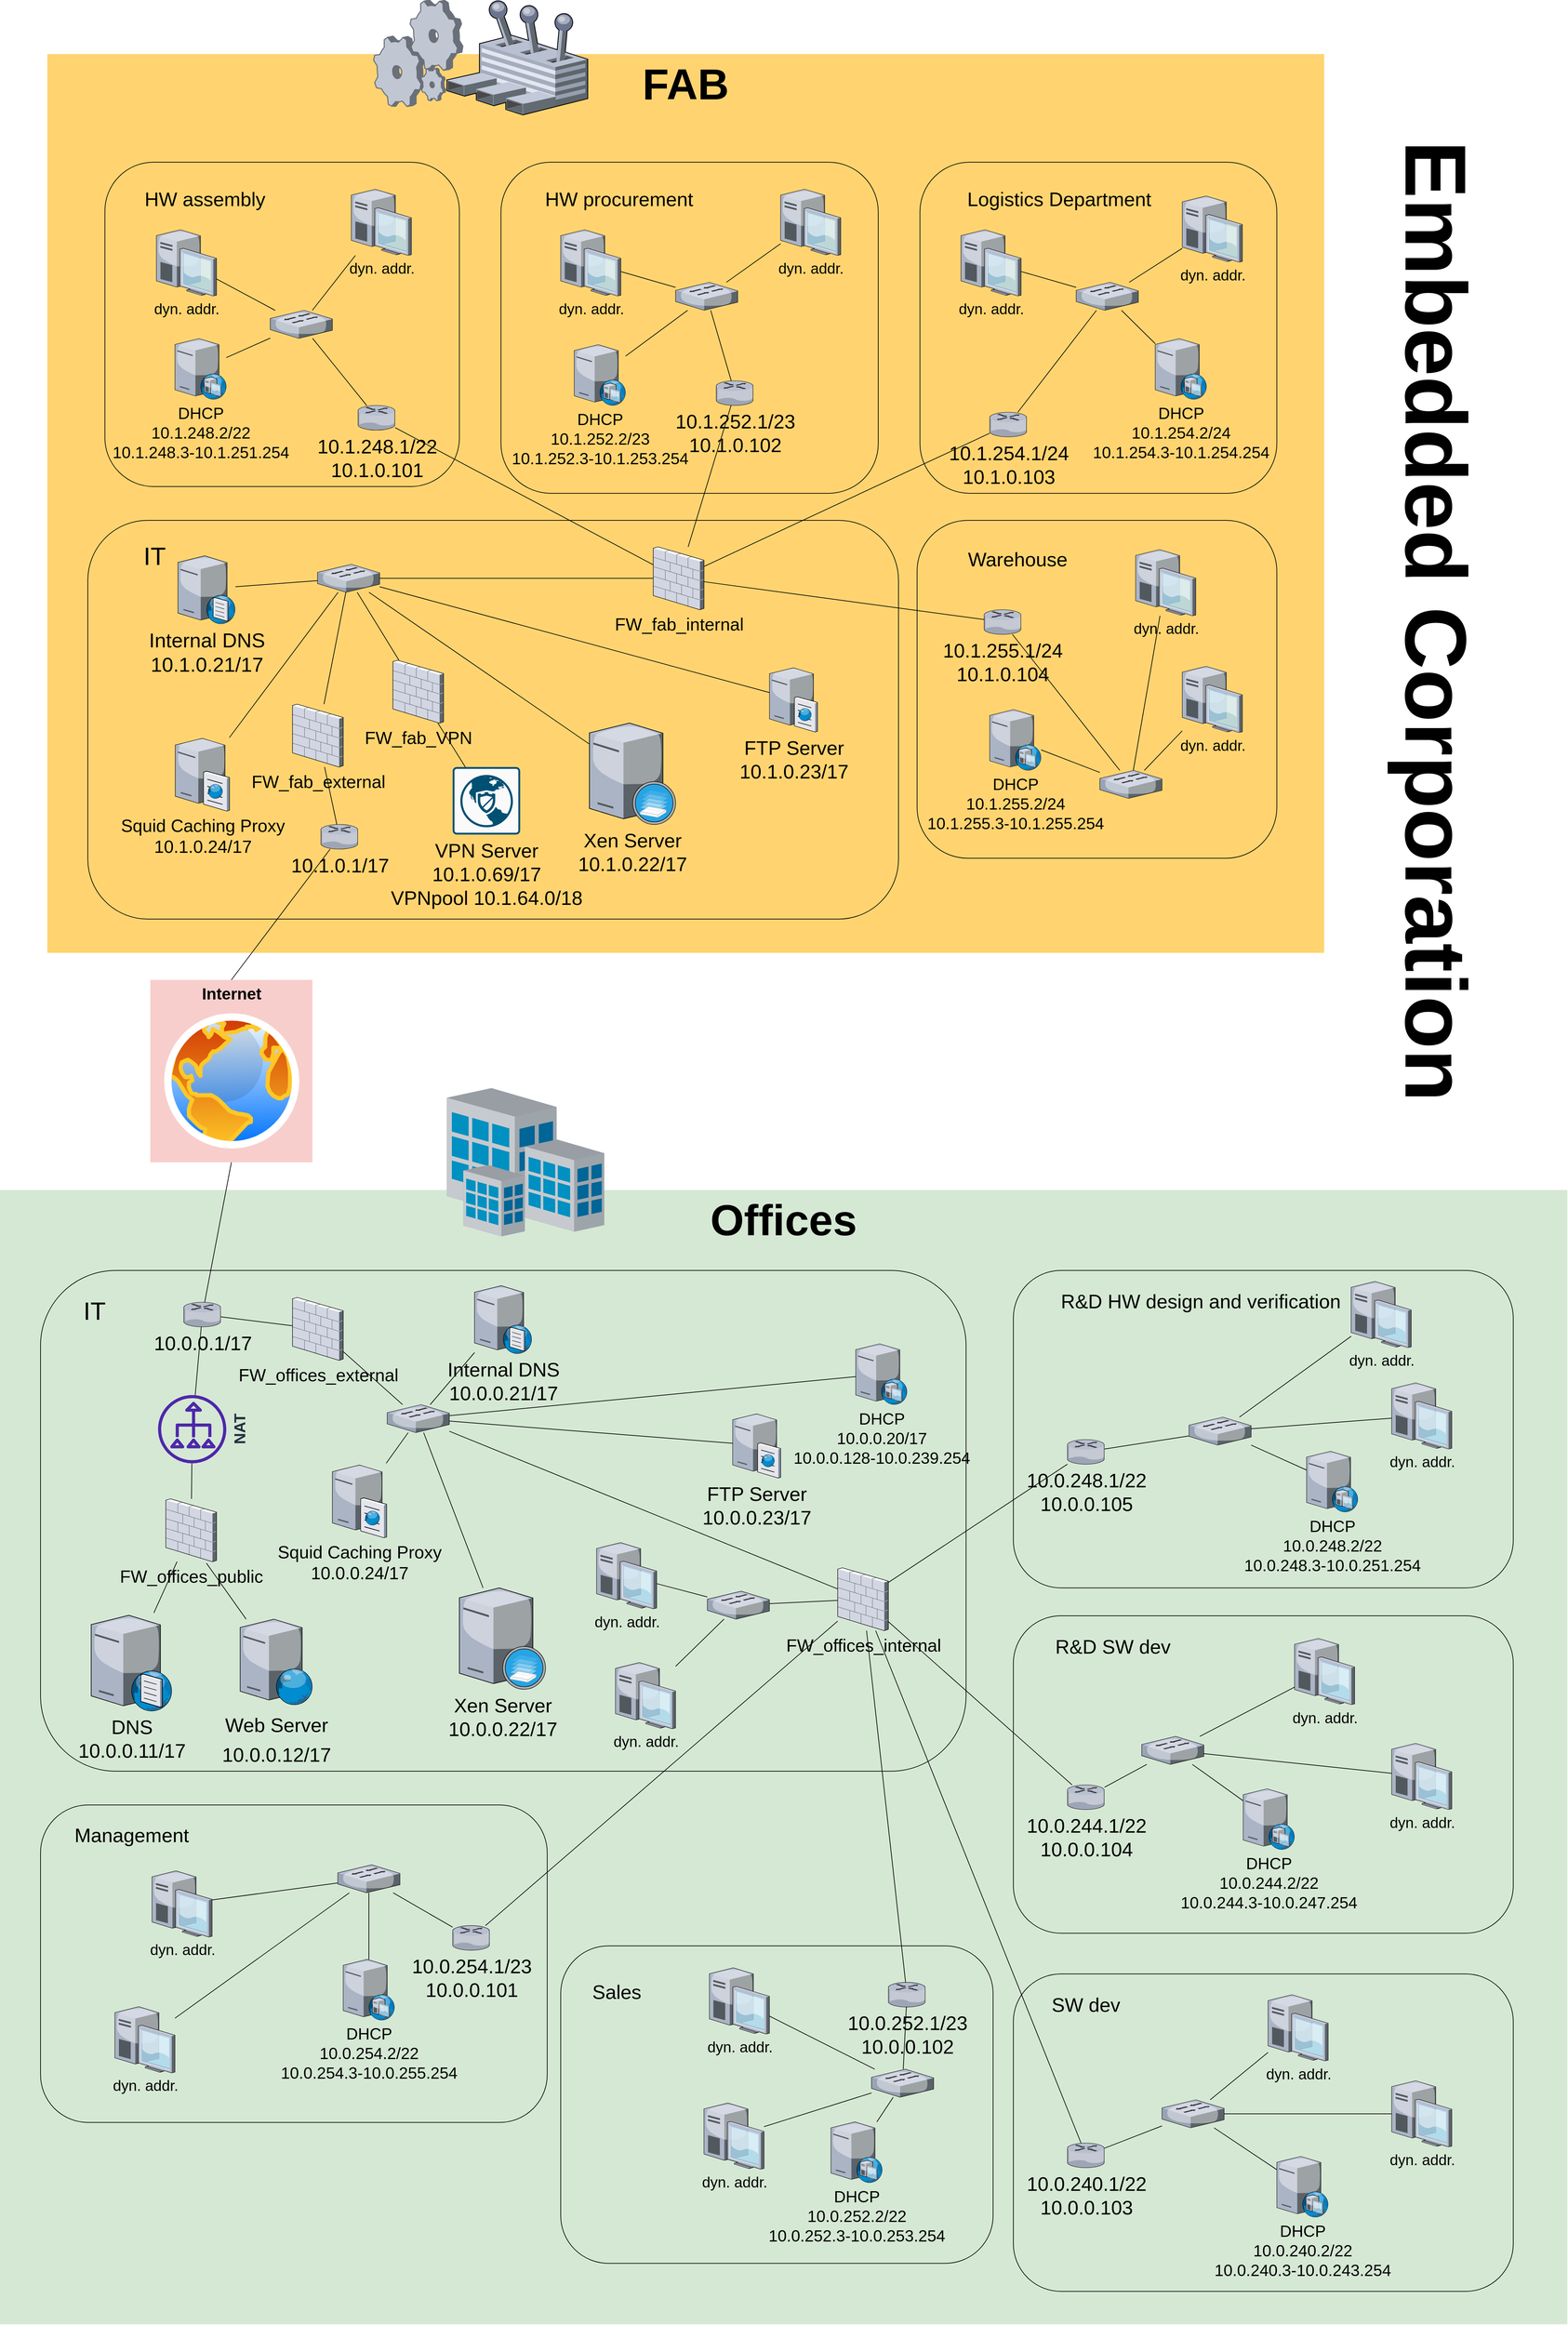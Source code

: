<mxfile version="15.9.6" type="github">
  <diagram name="Page-1" id="e3a06f82-3646-2815-327d-82caf3d4e204">
    <mxGraphModel dx="2835" dy="3129" grid="1" gridSize="10" guides="1" tooltips="1" connect="1" arrows="1" fold="1" page="1" pageScale="1.5" pageWidth="1169" pageHeight="826" background="none" math="0" shadow="0">
      <root>
        <mxCell id="0" style=";html=1;" />
        <mxCell id="1" style=";html=1;" parent="0" />
        <mxCell id="6a7d8f32e03d9370-57" value="&lt;b&gt;&lt;font style=&quot;font-size: 64px&quot;&gt;FAB&lt;/font&gt;&lt;/b&gt;" style="whiteSpace=wrap;html=1;fillColor=#FFD470;gradientColor=none;fontSize=14;strokeColor=none;verticalAlign=top;" parent="1" vertex="1">
          <mxGeometry x="220" y="-1040" width="1890" height="1330" as="geometry" />
        </mxCell>
        <mxCell id="1b9Rtp74jviF4PZmaVi0-16" value="" style="rounded=1;whiteSpace=wrap;html=1;fontSize=26;fillColor=none;" parent="1" vertex="1">
          <mxGeometry x="280" y="-350" width="1200" height="590" as="geometry" />
        </mxCell>
        <mxCell id="-EbjCZFaRYP1S_G91VMJ-182" value="" style="rounded=1;whiteSpace=wrap;html=1;fontSize=24;fillColor=none;" parent="1" vertex="1">
          <mxGeometry x="305.29" y="-880" width="524.71" height="480" as="geometry" />
        </mxCell>
        <mxCell id="-EbjCZFaRYP1S_G91VMJ-7" value="&lt;b&gt;&lt;font style=&quot;font-size: 128px&quot;&gt;Embedded Corporation&lt;/font&gt;&lt;/b&gt;" style="text;strokeColor=none;fillColor=none;html=1;fontSize=24;fontStyle=1;verticalAlign=middle;align=center;horizontal=0;rotation=-180;" parent="1" vertex="1">
          <mxGeometry x="2120" y="-1028.5" width="312" height="1654.25" as="geometry" />
        </mxCell>
        <mxCell id="-EbjCZFaRYP1S_G91VMJ-15" value="&lt;font size=&quot;1&quot;&gt;&lt;b style=&quot;font-size: 64px&quot;&gt;Offices&lt;/b&gt;&lt;/font&gt;" style="whiteSpace=wrap;html=1;fillColor=#d5e8d4;fontSize=14;strokeColor=none;verticalAlign=top;" parent="1" vertex="1">
          <mxGeometry x="150" y="641" width="2320" height="1678.47" as="geometry" />
        </mxCell>
        <mxCell id="-EbjCZFaRYP1S_G91VMJ-16" value="" style="rounded=1;whiteSpace=wrap;html=1;fontSize=26;fillColor=none;" parent="1" vertex="1">
          <mxGeometry x="210" y="760" width="1370" height="741" as="geometry" />
        </mxCell>
        <mxCell id="-EbjCZFaRYP1S_G91VMJ-218" style="edgeStyle=none;rounded=0;orthogonalLoop=1;jettySize=auto;html=1;entryX=0.5;entryY=1;entryDx=0;entryDy=0;fontSize=128;endArrow=none;endFill=0;" parent="1" source="-EbjCZFaRYP1S_G91VMJ-20" target="-EbjCZFaRYP1S_G91VMJ-23" edge="1">
          <mxGeometry relative="1" as="geometry" />
        </mxCell>
        <mxCell id="1b9Rtp74jviF4PZmaVi0-7" style="edgeStyle=none;rounded=0;orthogonalLoop=1;jettySize=auto;html=1;endArrow=none;endFill=0;" parent="1" source="-EbjCZFaRYP1S_G91VMJ-20" target="1b9Rtp74jviF4PZmaVi0-4" edge="1">
          <mxGeometry relative="1" as="geometry" />
        </mxCell>
        <mxCell id="-EbjCZFaRYP1S_G91VMJ-20" value="&lt;font style=&quot;font-size: 29px&quot;&gt;10.0.0.1/17&lt;/font&gt;" style="verticalLabelPosition=bottom;aspect=fixed;html=1;verticalAlign=top;strokeColor=none;shape=mxgraph.citrix.router;fillColor=#66B2FF;gradientColor=#0066CC;fontSize=14;" parent="1" vertex="1">
          <mxGeometry x="422" y="807" width="55" height="36.5" as="geometry" />
        </mxCell>
        <mxCell id="-EbjCZFaRYP1S_G91VMJ-21" value="" style="verticalLabelPosition=bottom;aspect=fixed;html=1;verticalAlign=top;strokeColor=none;shape=mxgraph.citrix.site;fillColor=#66B2FF;gradientColor=#0066CC;fontSize=14;" parent="1" vertex="1">
          <mxGeometry x="811.55" y="490" width="233.07" height="220" as="geometry" />
        </mxCell>
        <mxCell id="-EbjCZFaRYP1S_G91VMJ-22" value="" style="group" parent="1" vertex="1" connectable="0">
          <mxGeometry x="372.5" y="330" width="240" height="270" as="geometry" />
        </mxCell>
        <mxCell id="-EbjCZFaRYP1S_G91VMJ-23" value="&lt;font size=&quot;1&quot;&gt;&lt;b style=&quot;font-size: 24px&quot;&gt;Internet&lt;/b&gt;&lt;/font&gt;" style="whiteSpace=wrap;html=1;fillColor=#f8cecc;fontSize=14;strokeColor=none;verticalAlign=top;" parent="-EbjCZFaRYP1S_G91VMJ-22" vertex="1">
          <mxGeometry width="240" height="270" as="geometry" />
        </mxCell>
        <mxCell id="-EbjCZFaRYP1S_G91VMJ-24" value="" style="aspect=fixed;perimeter=ellipsePerimeter;html=1;align=center;shadow=0;dashed=0;spacingTop=3;image;image=img/lib/active_directory/internet_globe.svg;" parent="-EbjCZFaRYP1S_G91VMJ-22" vertex="1">
          <mxGeometry x="20.5" y="49.5" width="200" height="200" as="geometry" />
        </mxCell>
        <mxCell id="-EbjCZFaRYP1S_G91VMJ-25" value="&lt;font style=&quot;font-size: 29px&quot;&gt;DNS&lt;br&gt;10.0.0.11/17&lt;/font&gt;" style="verticalLabelPosition=bottom;sketch=0;aspect=fixed;html=1;verticalAlign=top;strokeColor=none;align=center;outlineConnect=0;shape=mxgraph.citrix.dns_server;fontSize=26;" parent="1" vertex="1">
          <mxGeometry x="285" y="1266.72" width="120" height="145.09" as="geometry" />
        </mxCell>
        <mxCell id="-EbjCZFaRYP1S_G91VMJ-26" value="&lt;font style=&quot;font-size: 37px&quot;&gt;IT&lt;/font&gt;" style="text;html=1;strokeColor=none;fillColor=none;align=center;verticalAlign=middle;whiteSpace=wrap;rounded=0;fontSize=26;" parent="1" vertex="1">
          <mxGeometry x="260" y="806.25" width="60" height="30" as="geometry" />
        </mxCell>
        <mxCell id="-EbjCZFaRYP1S_G91VMJ-27" style="edgeStyle=none;rounded=0;orthogonalLoop=1;jettySize=auto;html=1;fontSize=26;endArrow=none;endFill=0;" parent="1" source="-EbjCZFaRYP1S_G91VMJ-44" target="-EbjCZFaRYP1S_G91VMJ-31" edge="1">
          <mxGeometry relative="1" as="geometry" />
        </mxCell>
        <mxCell id="1b9Rtp74jviF4PZmaVi0-9" style="edgeStyle=none;rounded=0;orthogonalLoop=1;jettySize=auto;html=1;fontSize=23;endArrow=none;endFill=0;" parent="1" source="-EbjCZFaRYP1S_G91VMJ-30" target="-EbjCZFaRYP1S_G91VMJ-44" edge="1">
          <mxGeometry relative="1" as="geometry" />
        </mxCell>
        <mxCell id="-EbjCZFaRYP1S_G91VMJ-30" value="FW_offices_internal" style="verticalLabelPosition=bottom;sketch=0;aspect=fixed;html=1;verticalAlign=top;strokeColor=none;align=center;outlineConnect=0;shape=mxgraph.citrix.firewall;fontSize=26;fillColor=none;" parent="1" vertex="1">
          <mxGeometry x="1390" y="1200" width="75" height="93" as="geometry" />
        </mxCell>
        <mxCell id="-EbjCZFaRYP1S_G91VMJ-31" value="&lt;font style=&quot;font-size: 29px&quot;&gt;Internal DNS&lt;br&gt;10.0.0.21/17&lt;/font&gt;" style="verticalLabelPosition=bottom;sketch=0;aspect=fixed;html=1;verticalAlign=top;strokeColor=none;align=center;outlineConnect=0;shape=mxgraph.citrix.dns_server;fontSize=26;" parent="1" vertex="1">
          <mxGeometry x="852.41" y="780" width="85.19" height="103" as="geometry" />
        </mxCell>
        <mxCell id="1b9Rtp74jviF4PZmaVi0-11" style="edgeStyle=none;rounded=0;orthogonalLoop=1;jettySize=auto;html=1;fontSize=23;endArrow=none;endFill=0;" parent="1" source="-EbjCZFaRYP1S_G91VMJ-33" target="-EbjCZFaRYP1S_G91VMJ-44" edge="1">
          <mxGeometry relative="1" as="geometry" />
        </mxCell>
        <mxCell id="-EbjCZFaRYP1S_G91VMJ-33" value="Squid Caching Proxy&lt;br&gt;10.0.0.24/17" style="verticalLabelPosition=bottom;sketch=0;aspect=fixed;html=1;verticalAlign=top;strokeColor=none;align=center;outlineConnect=0;shape=mxgraph.citrix.cache_server;fontSize=26;fillColor=none;" parent="1" vertex="1">
          <mxGeometry x="642.0" y="1045.37" width="80.1" height="110" as="geometry" />
        </mxCell>
        <mxCell id="-EbjCZFaRYP1S_G91VMJ-37" value="&lt;font style=&quot;font-size: 29px&quot;&gt;Web Server&lt;br&gt;10.0.0.12/17&lt;br&gt;&lt;/font&gt;" style="verticalLabelPosition=bottom;sketch=0;aspect=fixed;html=1;verticalAlign=top;strokeColor=none;align=center;outlineConnect=0;shape=mxgraph.citrix.web_server;fontSize=37;" parent="1" vertex="1">
          <mxGeometry x="505.5" y="1276.03" width="107.5" height="126.47" as="geometry" />
        </mxCell>
        <mxCell id="-EbjCZFaRYP1S_G91VMJ-39" value="Xen Server&lt;br&gt;10.0.0.22/17" style="verticalLabelPosition=bottom;sketch=0;aspect=fixed;html=1;verticalAlign=top;strokeColor=none;align=center;outlineConnect=0;shape=mxgraph.citrix.xenserver;fontSize=29;" parent="1" vertex="1">
          <mxGeometry x="830" y="1229.75" width="127.5" height="150" as="geometry" />
        </mxCell>
        <mxCell id="-EbjCZFaRYP1S_G91VMJ-45" style="edgeStyle=none;rounded=0;orthogonalLoop=1;jettySize=auto;html=1;fontSize=29;endArrow=none;endFill=0;" parent="1" source="-EbjCZFaRYP1S_G91VMJ-44" target="-EbjCZFaRYP1S_G91VMJ-39" edge="1">
          <mxGeometry relative="1" as="geometry" />
        </mxCell>
        <mxCell id="-EbjCZFaRYP1S_G91VMJ-60" style="edgeStyle=none;rounded=0;orthogonalLoop=1;jettySize=auto;html=1;fontSize=22;endArrow=none;endFill=0;" parent="1" source="-EbjCZFaRYP1S_G91VMJ-44" target="-EbjCZFaRYP1S_G91VMJ-59" edge="1">
          <mxGeometry relative="1" as="geometry" />
        </mxCell>
        <mxCell id="-EbjCZFaRYP1S_G91VMJ-44" value="" style="verticalLabelPosition=bottom;sketch=0;aspect=fixed;html=1;verticalAlign=top;strokeColor=none;align=center;outlineConnect=0;shape=mxgraph.citrix.switch;fontSize=29;" parent="1" vertex="1">
          <mxGeometry x="723.14" y="958.5" width="92" height="41.5" as="geometry" />
        </mxCell>
        <mxCell id="-EbjCZFaRYP1S_G91VMJ-49" style="edgeStyle=none;rounded=0;orthogonalLoop=1;jettySize=auto;html=1;fontSize=29;endArrow=none;endFill=0;" parent="1" source="-EbjCZFaRYP1S_G91VMJ-47" target="-EbjCZFaRYP1S_G91VMJ-25" edge="1">
          <mxGeometry relative="1" as="geometry" />
        </mxCell>
        <mxCell id="1b9Rtp74jviF4PZmaVi0-5" style="rounded=0;orthogonalLoop=1;jettySize=auto;html=1;endArrow=none;endFill=0;" parent="1" source="-EbjCZFaRYP1S_G91VMJ-47" target="1b9Rtp74jviF4PZmaVi0-4" edge="1">
          <mxGeometry relative="1" as="geometry" />
        </mxCell>
        <mxCell id="-EbjCZFaRYP1S_G91VMJ-47" value="&lt;font style=&quot;font-size: 26px&quot;&gt;FW_offices_public&lt;/font&gt;" style="verticalLabelPosition=bottom;aspect=fixed;html=1;verticalAlign=top;strokeColor=none;shape=mxgraph.citrix.firewall;fillColor=#66B2FF;gradientColor=#0066CC;fontSize=14;" parent="1" vertex="1">
          <mxGeometry x="395.5" y="1098" width="75" height="93" as="geometry" />
        </mxCell>
        <mxCell id="-EbjCZFaRYP1S_G91VMJ-50" style="edgeStyle=none;rounded=0;orthogonalLoop=1;jettySize=auto;html=1;fontSize=29;endArrow=none;endFill=0;exitX=0.8;exitY=1.022;exitDx=0;exitDy=0;exitPerimeter=0;" parent="1" source="-EbjCZFaRYP1S_G91VMJ-47" target="-EbjCZFaRYP1S_G91VMJ-37" edge="1">
          <mxGeometry relative="1" as="geometry">
            <mxPoint x="494.235" y="1244" as="sourcePoint" />
          </mxGeometry>
        </mxCell>
        <mxCell id="1b9Rtp74jviF4PZmaVi0-10" style="edgeStyle=none;rounded=0;orthogonalLoop=1;jettySize=auto;html=1;fontSize=23;endArrow=none;endFill=0;" parent="1" source="-EbjCZFaRYP1S_G91VMJ-51" target="-EbjCZFaRYP1S_G91VMJ-30" edge="1">
          <mxGeometry relative="1" as="geometry" />
        </mxCell>
        <mxCell id="-EbjCZFaRYP1S_G91VMJ-51" value="" style="verticalLabelPosition=bottom;sketch=0;aspect=fixed;html=1;verticalAlign=top;strokeColor=none;align=center;outlineConnect=0;shape=mxgraph.citrix.switch;fontSize=29;" parent="1" vertex="1">
          <mxGeometry x="1197" y="1234.53" width="92" height="41.5" as="geometry" />
        </mxCell>
        <mxCell id="-EbjCZFaRYP1S_G91VMJ-69" style="edgeStyle=none;rounded=0;orthogonalLoop=1;jettySize=auto;html=1;fontSize=22;endArrow=none;endFill=0;" parent="1" source="-EbjCZFaRYP1S_G91VMJ-30" target="-EbjCZFaRYP1S_G91VMJ-68" edge="1">
          <mxGeometry relative="1" as="geometry">
            <mxPoint x="1425.362" y="1459.75" as="sourcePoint" />
          </mxGeometry>
        </mxCell>
        <mxCell id="-EbjCZFaRYP1S_G91VMJ-90" style="edgeStyle=none;rounded=0;orthogonalLoop=1;jettySize=auto;html=1;fontSize=29;endArrow=none;endFill=0;" parent="1" source="-EbjCZFaRYP1S_G91VMJ-30" target="-EbjCZFaRYP1S_G91VMJ-81" edge="1">
          <mxGeometry relative="1" as="geometry">
            <mxPoint x="1468.347" y="1459.75" as="sourcePoint" />
          </mxGeometry>
        </mxCell>
        <mxCell id="-EbjCZFaRYP1S_G91VMJ-102" style="edgeStyle=none;rounded=0;orthogonalLoop=1;jettySize=auto;html=1;fontSize=29;endArrow=none;endFill=0;" parent="1" source="-EbjCZFaRYP1S_G91VMJ-30" target="-EbjCZFaRYP1S_G91VMJ-93" edge="1">
          <mxGeometry relative="1" as="geometry">
            <mxPoint x="1481.684" y="1418.25" as="sourcePoint" />
          </mxGeometry>
        </mxCell>
        <mxCell id="-EbjCZFaRYP1S_G91VMJ-147" style="edgeStyle=none;rounded=0;orthogonalLoop=1;jettySize=auto;html=1;fontSize=29;endArrow=none;endFill=0;" parent="1" source="-EbjCZFaRYP1S_G91VMJ-30" target="-EbjCZFaRYP1S_G91VMJ-127" edge="1">
          <mxGeometry relative="1" as="geometry">
            <mxPoint x="1513" y="1454.914" as="sourcePoint" />
          </mxGeometry>
        </mxCell>
        <mxCell id="-EbjCZFaRYP1S_G91VMJ-148" style="edgeStyle=none;rounded=0;orthogonalLoop=1;jettySize=auto;html=1;fontSize=29;endArrow=none;endFill=0;" parent="1" source="-EbjCZFaRYP1S_G91VMJ-30" target="-EbjCZFaRYP1S_G91VMJ-138" edge="1">
          <mxGeometry relative="1" as="geometry">
            <mxPoint x="1476.56" y="1459.75" as="sourcePoint" />
          </mxGeometry>
        </mxCell>
        <mxCell id="-EbjCZFaRYP1S_G91VMJ-59" value="&lt;font style=&quot;font-size: 24px&quot;&gt;DHCP&lt;br&gt;10.0.0.20/17&lt;br&gt;10.0.0.128-10.0.239.254&lt;/font&gt;" style="verticalLabelPosition=bottom;sketch=0;aspect=fixed;html=1;verticalAlign=top;strokeColor=none;align=center;outlineConnect=0;shape=mxgraph.citrix.dhcp_server;fontSize=22;" parent="1" vertex="1">
          <mxGeometry x="1416.71" y="868.5" width="76" height="90" as="geometry" />
        </mxCell>
        <mxCell id="-EbjCZFaRYP1S_G91VMJ-64" style="edgeStyle=none;rounded=0;orthogonalLoop=1;jettySize=auto;html=1;fontSize=22;endArrow=none;endFill=0;" parent="1" source="-EbjCZFaRYP1S_G91VMJ-61" target="-EbjCZFaRYP1S_G91VMJ-51" edge="1">
          <mxGeometry relative="1" as="geometry" />
        </mxCell>
        <mxCell id="-EbjCZFaRYP1S_G91VMJ-61" value="dyn. addr." style="verticalLabelPosition=bottom;sketch=0;aspect=fixed;html=1;verticalAlign=top;strokeColor=none;align=center;outlineConnect=0;shape=mxgraph.citrix.desktop;fontSize=22;" parent="1" vertex="1">
          <mxGeometry x="1033.07" y="1162.72" width="89" height="98" as="geometry" />
        </mxCell>
        <mxCell id="-EbjCZFaRYP1S_G91VMJ-65" style="edgeStyle=none;rounded=0;orthogonalLoop=1;jettySize=auto;html=1;fontSize=22;endArrow=none;endFill=0;" parent="1" source="-EbjCZFaRYP1S_G91VMJ-63" target="-EbjCZFaRYP1S_G91VMJ-51" edge="1">
          <mxGeometry relative="1" as="geometry" />
        </mxCell>
        <mxCell id="-EbjCZFaRYP1S_G91VMJ-63" value="dyn. addr." style="verticalLabelPosition=bottom;sketch=0;aspect=fixed;html=1;verticalAlign=top;strokeColor=none;align=center;outlineConnect=0;shape=mxgraph.citrix.desktop;fontSize=22;" parent="1" vertex="1">
          <mxGeometry x="1061" y="1340.18" width="89" height="98" as="geometry" />
        </mxCell>
        <mxCell id="-EbjCZFaRYP1S_G91VMJ-67" value="" style="rounded=1;whiteSpace=wrap;html=1;fontSize=26;fillColor=none;" parent="1" vertex="1">
          <mxGeometry x="210" y="1551" width="750" height="469.75" as="geometry" />
        </mxCell>
        <mxCell id="-EbjCZFaRYP1S_G91VMJ-76" style="edgeStyle=none;rounded=0;orthogonalLoop=1;jettySize=auto;html=1;fontSize=22;endArrow=none;endFill=0;" parent="1" source="-EbjCZFaRYP1S_G91VMJ-68" target="-EbjCZFaRYP1S_G91VMJ-73" edge="1">
          <mxGeometry relative="1" as="geometry" />
        </mxCell>
        <mxCell id="-EbjCZFaRYP1S_G91VMJ-68" value="&lt;font style=&quot;font-size: 29px&quot;&gt;10.0.254.1/23&lt;br&gt;10.0.0.101&lt;br&gt;&lt;/font&gt;" style="verticalLabelPosition=bottom;sketch=0;aspect=fixed;html=1;verticalAlign=top;strokeColor=none;align=center;outlineConnect=0;shape=mxgraph.citrix.router;fontSize=22;" parent="1" vertex="1">
          <mxGeometry x="820" y="1729.47" width="55" height="36.5" as="geometry" />
        </mxCell>
        <mxCell id="-EbjCZFaRYP1S_G91VMJ-77" style="edgeStyle=none;rounded=0;orthogonalLoop=1;jettySize=auto;html=1;fontSize=22;endArrow=none;endFill=0;" parent="1" source="-EbjCZFaRYP1S_G91VMJ-70" target="-EbjCZFaRYP1S_G91VMJ-73" edge="1">
          <mxGeometry relative="1" as="geometry" />
        </mxCell>
        <mxCell id="-EbjCZFaRYP1S_G91VMJ-70" value="&lt;font style=&quot;font-size: 24px&quot;&gt;DHCP&lt;br&gt;10.0.254.2/22&lt;br&gt;10.0.254.3-10.0.255.254&lt;/font&gt;" style="verticalLabelPosition=bottom;sketch=0;aspect=fixed;html=1;verticalAlign=top;strokeColor=none;align=center;outlineConnect=0;shape=mxgraph.citrix.dhcp_server;fontSize=22;" parent="1" vertex="1">
          <mxGeometry x="658" y="1779.47" width="76" height="90" as="geometry" />
        </mxCell>
        <mxCell id="-EbjCZFaRYP1S_G91VMJ-71" value="dyn. addr." style="verticalLabelPosition=bottom;sketch=0;aspect=fixed;html=1;verticalAlign=top;strokeColor=none;align=center;outlineConnect=0;shape=mxgraph.citrix.desktop;fontSize=22;" parent="1" vertex="1">
          <mxGeometry x="375" y="1648.47" width="89" height="98" as="geometry" />
        </mxCell>
        <mxCell id="-EbjCZFaRYP1S_G91VMJ-72" value="dyn. addr." style="verticalLabelPosition=bottom;sketch=0;aspect=fixed;html=1;verticalAlign=top;strokeColor=none;align=center;outlineConnect=0;shape=mxgraph.citrix.desktop;fontSize=22;" parent="1" vertex="1">
          <mxGeometry x="320" y="1849.47" width="89" height="98" as="geometry" />
        </mxCell>
        <mxCell id="-EbjCZFaRYP1S_G91VMJ-74" style="edgeStyle=none;rounded=0;orthogonalLoop=1;jettySize=auto;html=1;fontSize=22;endArrow=none;endFill=0;" parent="1" source="-EbjCZFaRYP1S_G91VMJ-73" target="-EbjCZFaRYP1S_G91VMJ-71" edge="1">
          <mxGeometry relative="1" as="geometry" />
        </mxCell>
        <mxCell id="-EbjCZFaRYP1S_G91VMJ-75" style="edgeStyle=none;rounded=0;orthogonalLoop=1;jettySize=auto;html=1;fontSize=22;endArrow=none;endFill=0;" parent="1" source="-EbjCZFaRYP1S_G91VMJ-73" target="-EbjCZFaRYP1S_G91VMJ-72" edge="1">
          <mxGeometry relative="1" as="geometry" />
        </mxCell>
        <mxCell id="-EbjCZFaRYP1S_G91VMJ-73" value="" style="verticalLabelPosition=bottom;sketch=0;aspect=fixed;html=1;verticalAlign=top;strokeColor=none;align=center;outlineConnect=0;shape=mxgraph.citrix.switch;fontSize=22;" parent="1" vertex="1">
          <mxGeometry x="650" y="1639.47" width="92" height="41.5" as="geometry" />
        </mxCell>
        <mxCell id="-EbjCZFaRYP1S_G91VMJ-78" value="&lt;font style=&quot;font-size: 29px&quot;&gt;Management&lt;/font&gt;" style="text;html=1;strokeColor=none;fillColor=none;align=center;verticalAlign=middle;whiteSpace=wrap;rounded=0;fontSize=22;" parent="1" vertex="1">
          <mxGeometry x="315" y="1581" width="60" height="30" as="geometry" />
        </mxCell>
        <mxCell id="-EbjCZFaRYP1S_G91VMJ-79" value="" style="rounded=1;whiteSpace=wrap;html=1;fontSize=26;fillColor=none;" parent="1" vertex="1">
          <mxGeometry x="980" y="1759.47" width="640" height="469.75" as="geometry" />
        </mxCell>
        <mxCell id="-EbjCZFaRYP1S_G91VMJ-80" style="edgeStyle=none;rounded=0;orthogonalLoop=1;jettySize=auto;html=1;fontSize=22;endArrow=none;endFill=0;" parent="1" source="-EbjCZFaRYP1S_G91VMJ-81" target="-EbjCZFaRYP1S_G91VMJ-88" edge="1">
          <mxGeometry relative="1" as="geometry" />
        </mxCell>
        <mxCell id="-EbjCZFaRYP1S_G91VMJ-81" value="&lt;font style=&quot;font-size: 29px&quot;&gt;10.0.252.1/23&lt;br&gt;10.0.0.102&lt;br&gt;&lt;/font&gt;" style="verticalLabelPosition=bottom;sketch=0;aspect=fixed;html=1;verticalAlign=top;strokeColor=none;align=center;outlineConnect=0;shape=mxgraph.citrix.router;fontSize=22;" parent="1" vertex="1">
          <mxGeometry x="1465" y="1813.47" width="55" height="36.5" as="geometry" />
        </mxCell>
        <mxCell id="-EbjCZFaRYP1S_G91VMJ-82" style="edgeStyle=none;rounded=0;orthogonalLoop=1;jettySize=auto;html=1;fontSize=22;endArrow=none;endFill=0;" parent="1" source="-EbjCZFaRYP1S_G91VMJ-83" target="-EbjCZFaRYP1S_G91VMJ-88" edge="1">
          <mxGeometry relative="1" as="geometry" />
        </mxCell>
        <mxCell id="-EbjCZFaRYP1S_G91VMJ-83" value="&lt;font style=&quot;font-size: 24px&quot;&gt;DHCP&lt;br&gt;10.0.252.2/22&lt;br&gt;10.0.252.3-10.0.253.254&lt;/font&gt;" style="verticalLabelPosition=bottom;sketch=0;aspect=fixed;html=1;verticalAlign=top;strokeColor=none;align=center;outlineConnect=0;shape=mxgraph.citrix.dhcp_server;fontSize=22;" parent="1" vertex="1">
          <mxGeometry x="1380" y="2019.94" width="76" height="90" as="geometry" />
        </mxCell>
        <mxCell id="-EbjCZFaRYP1S_G91VMJ-84" value="dyn. addr." style="verticalLabelPosition=bottom;sketch=0;aspect=fixed;html=1;verticalAlign=top;strokeColor=none;align=center;outlineConnect=0;shape=mxgraph.citrix.desktop;fontSize=22;" parent="1" vertex="1">
          <mxGeometry x="1200" y="1791.94" width="89" height="98" as="geometry" />
        </mxCell>
        <mxCell id="-EbjCZFaRYP1S_G91VMJ-85" value="dyn. addr." style="verticalLabelPosition=bottom;sketch=0;aspect=fixed;html=1;verticalAlign=top;strokeColor=none;align=center;outlineConnect=0;shape=mxgraph.citrix.desktop;fontSize=22;" parent="1" vertex="1">
          <mxGeometry x="1192" y="1991.94" width="89" height="98" as="geometry" />
        </mxCell>
        <mxCell id="-EbjCZFaRYP1S_G91VMJ-86" style="edgeStyle=none;rounded=0;orthogonalLoop=1;jettySize=auto;html=1;fontSize=22;endArrow=none;endFill=0;" parent="1" source="-EbjCZFaRYP1S_G91VMJ-88" target="-EbjCZFaRYP1S_G91VMJ-84" edge="1">
          <mxGeometry relative="1" as="geometry" />
        </mxCell>
        <mxCell id="-EbjCZFaRYP1S_G91VMJ-87" style="edgeStyle=none;rounded=0;orthogonalLoop=1;jettySize=auto;html=1;fontSize=22;endArrow=none;endFill=0;" parent="1" source="-EbjCZFaRYP1S_G91VMJ-88" target="-EbjCZFaRYP1S_G91VMJ-85" edge="1">
          <mxGeometry relative="1" as="geometry" />
        </mxCell>
        <mxCell id="-EbjCZFaRYP1S_G91VMJ-88" value="" style="verticalLabelPosition=bottom;sketch=0;aspect=fixed;html=1;verticalAlign=top;strokeColor=none;align=center;outlineConnect=0;shape=mxgraph.citrix.switch;fontSize=22;" parent="1" vertex="1">
          <mxGeometry x="1440" y="1941.94" width="92" height="41.5" as="geometry" />
        </mxCell>
        <mxCell id="-EbjCZFaRYP1S_G91VMJ-89" value="&lt;font style=&quot;font-size: 29px&quot;&gt;Sales&lt;br&gt;&lt;/font&gt;" style="text;html=1;strokeColor=none;fillColor=none;align=center;verticalAlign=middle;whiteSpace=wrap;rounded=0;fontSize=22;" parent="1" vertex="1">
          <mxGeometry x="1033.07" y="1813.47" width="60" height="30" as="geometry" />
        </mxCell>
        <mxCell id="-EbjCZFaRYP1S_G91VMJ-91" value="" style="rounded=1;whiteSpace=wrap;html=1;fontSize=26;fillColor=none;" parent="1" vertex="1">
          <mxGeometry x="1650" y="760" width="740" height="469.75" as="geometry" />
        </mxCell>
        <mxCell id="-EbjCZFaRYP1S_G91VMJ-92" style="edgeStyle=none;rounded=0;orthogonalLoop=1;jettySize=auto;html=1;fontSize=22;endArrow=none;endFill=0;" parent="1" source="-EbjCZFaRYP1S_G91VMJ-93" target="-EbjCZFaRYP1S_G91VMJ-100" edge="1">
          <mxGeometry relative="1" as="geometry" />
        </mxCell>
        <mxCell id="-EbjCZFaRYP1S_G91VMJ-93" value="&lt;font style=&quot;font-size: 29px&quot;&gt;10.0.248.1/22&lt;br&gt;10.0.0.105&lt;br&gt;&lt;/font&gt;" style="verticalLabelPosition=bottom;sketch=0;aspect=fixed;html=1;verticalAlign=top;strokeColor=none;align=center;outlineConnect=0;shape=mxgraph.citrix.router;fontSize=22;" parent="1" vertex="1">
          <mxGeometry x="1730" y="1010.25" width="55" height="36.5" as="geometry" />
        </mxCell>
        <mxCell id="-EbjCZFaRYP1S_G91VMJ-94" style="edgeStyle=none;rounded=0;orthogonalLoop=1;jettySize=auto;html=1;fontSize=22;endArrow=none;endFill=0;" parent="1" source="-EbjCZFaRYP1S_G91VMJ-95" target="-EbjCZFaRYP1S_G91VMJ-100" edge="1">
          <mxGeometry relative="1" as="geometry" />
        </mxCell>
        <mxCell id="-EbjCZFaRYP1S_G91VMJ-95" value="&lt;font style=&quot;font-size: 24px&quot;&gt;DHCP&lt;br&gt;10.0.248.2/22&lt;br&gt;10.0.248.3-10.0.251.254&lt;/font&gt;" style="verticalLabelPosition=bottom;sketch=0;aspect=fixed;html=1;verticalAlign=top;strokeColor=none;align=center;outlineConnect=0;shape=mxgraph.citrix.dhcp_server;fontSize=22;" parent="1" vertex="1">
          <mxGeometry x="2084" y="1027.5" width="76" height="90" as="geometry" />
        </mxCell>
        <mxCell id="-EbjCZFaRYP1S_G91VMJ-96" value="dyn. addr." style="verticalLabelPosition=bottom;sketch=0;aspect=fixed;html=1;verticalAlign=top;strokeColor=none;align=center;outlineConnect=0;shape=mxgraph.citrix.desktop;fontSize=22;" parent="1" vertex="1">
          <mxGeometry x="2150" y="776.25" width="89" height="98" as="geometry" />
        </mxCell>
        <mxCell id="-EbjCZFaRYP1S_G91VMJ-97" value="dyn. addr." style="verticalLabelPosition=bottom;sketch=0;aspect=fixed;html=1;verticalAlign=top;strokeColor=none;align=center;outlineConnect=0;shape=mxgraph.citrix.desktop;fontSize=22;" parent="1" vertex="1">
          <mxGeometry x="2210" y="926.25" width="89" height="98" as="geometry" />
        </mxCell>
        <mxCell id="-EbjCZFaRYP1S_G91VMJ-98" style="edgeStyle=none;rounded=0;orthogonalLoop=1;jettySize=auto;html=1;fontSize=22;endArrow=none;endFill=0;" parent="1" source="-EbjCZFaRYP1S_G91VMJ-100" target="-EbjCZFaRYP1S_G91VMJ-96" edge="1">
          <mxGeometry relative="1" as="geometry" />
        </mxCell>
        <mxCell id="-EbjCZFaRYP1S_G91VMJ-99" style="edgeStyle=none;rounded=0;orthogonalLoop=1;jettySize=auto;html=1;fontSize=22;endArrow=none;endFill=0;" parent="1" source="-EbjCZFaRYP1S_G91VMJ-100" target="-EbjCZFaRYP1S_G91VMJ-97" edge="1">
          <mxGeometry relative="1" as="geometry" />
        </mxCell>
        <mxCell id="-EbjCZFaRYP1S_G91VMJ-100" value="" style="verticalLabelPosition=bottom;sketch=0;aspect=fixed;html=1;verticalAlign=top;strokeColor=none;align=center;outlineConnect=0;shape=mxgraph.citrix.switch;fontSize=22;" parent="1" vertex="1">
          <mxGeometry x="1910" y="977" width="92" height="41.5" as="geometry" />
        </mxCell>
        <mxCell id="-EbjCZFaRYP1S_G91VMJ-101" value="&lt;font style=&quot;font-size: 29px&quot;&gt;R&amp;amp;D HW design and verification&lt;/font&gt;" style="text;html=1;strokeColor=none;fillColor=none;align=center;verticalAlign=middle;whiteSpace=wrap;rounded=0;fontSize=22;" parent="1" vertex="1">
          <mxGeometry x="1695" y="790.75" width="465" height="30" as="geometry" />
        </mxCell>
        <mxCell id="-EbjCZFaRYP1S_G91VMJ-125" value="" style="rounded=1;whiteSpace=wrap;html=1;fontSize=26;fillColor=none;" parent="1" vertex="1">
          <mxGeometry x="1650" y="1271" width="740" height="469.75" as="geometry" />
        </mxCell>
        <mxCell id="-EbjCZFaRYP1S_G91VMJ-126" style="edgeStyle=none;rounded=0;orthogonalLoop=1;jettySize=auto;html=1;fontSize=22;endArrow=none;endFill=0;" parent="1" source="-EbjCZFaRYP1S_G91VMJ-127" target="-EbjCZFaRYP1S_G91VMJ-134" edge="1">
          <mxGeometry relative="1" as="geometry" />
        </mxCell>
        <mxCell id="-EbjCZFaRYP1S_G91VMJ-127" value="&lt;font style=&quot;font-size: 29px&quot;&gt;10.0.244.1/22&lt;br&gt;10.0.0.104&lt;br&gt;&lt;/font&gt;" style="verticalLabelPosition=bottom;sketch=0;aspect=fixed;html=1;verticalAlign=top;strokeColor=none;align=center;outlineConnect=0;shape=mxgraph.citrix.router;fontSize=22;" parent="1" vertex="1">
          <mxGeometry x="1730" y="1521.25" width="55" height="36.5" as="geometry" />
        </mxCell>
        <mxCell id="-EbjCZFaRYP1S_G91VMJ-128" style="edgeStyle=none;rounded=0;orthogonalLoop=1;jettySize=auto;html=1;fontSize=22;endArrow=none;endFill=0;" parent="1" source="-EbjCZFaRYP1S_G91VMJ-129" target="-EbjCZFaRYP1S_G91VMJ-134" edge="1">
          <mxGeometry relative="1" as="geometry" />
        </mxCell>
        <mxCell id="-EbjCZFaRYP1S_G91VMJ-129" value="&lt;font style=&quot;font-size: 24px&quot;&gt;DHCP&lt;br&gt;10.0.244.2/22&lt;br&gt;10.0.244.3-10.0.247.254&lt;/font&gt;" style="verticalLabelPosition=bottom;sketch=0;aspect=fixed;html=1;verticalAlign=top;strokeColor=none;align=center;outlineConnect=0;shape=mxgraph.citrix.dhcp_server;fontSize=22;" parent="1" vertex="1">
          <mxGeometry x="1990.21" y="1527" width="76" height="90" as="geometry" />
        </mxCell>
        <mxCell id="-EbjCZFaRYP1S_G91VMJ-130" value="dyn. addr." style="verticalLabelPosition=bottom;sketch=0;aspect=fixed;html=1;verticalAlign=top;strokeColor=none;align=center;outlineConnect=0;shape=mxgraph.citrix.desktop;fontSize=22;" parent="1" vertex="1">
          <mxGeometry x="2066.21" y="1304.5" width="89" height="98" as="geometry" />
        </mxCell>
        <mxCell id="-EbjCZFaRYP1S_G91VMJ-131" value="dyn. addr." style="verticalLabelPosition=bottom;sketch=0;aspect=fixed;html=1;verticalAlign=top;strokeColor=none;align=center;outlineConnect=0;shape=mxgraph.citrix.desktop;fontSize=22;" parent="1" vertex="1">
          <mxGeometry x="2210" y="1459.75" width="89" height="98" as="geometry" />
        </mxCell>
        <mxCell id="-EbjCZFaRYP1S_G91VMJ-132" style="edgeStyle=none;rounded=0;orthogonalLoop=1;jettySize=auto;html=1;fontSize=22;endArrow=none;endFill=0;" parent="1" source="-EbjCZFaRYP1S_G91VMJ-134" target="-EbjCZFaRYP1S_G91VMJ-130" edge="1">
          <mxGeometry relative="1" as="geometry" />
        </mxCell>
        <mxCell id="-EbjCZFaRYP1S_G91VMJ-133" style="edgeStyle=none;rounded=0;orthogonalLoop=1;jettySize=auto;html=1;fontSize=22;endArrow=none;endFill=0;" parent="1" source="-EbjCZFaRYP1S_G91VMJ-134" target="-EbjCZFaRYP1S_G91VMJ-131" edge="1">
          <mxGeometry relative="1" as="geometry" />
        </mxCell>
        <mxCell id="-EbjCZFaRYP1S_G91VMJ-134" value="" style="verticalLabelPosition=bottom;sketch=0;aspect=fixed;html=1;verticalAlign=top;strokeColor=none;align=center;outlineConnect=0;shape=mxgraph.citrix.switch;fontSize=22;" parent="1" vertex="1">
          <mxGeometry x="1840" y="1449.47" width="92" height="41.5" as="geometry" />
        </mxCell>
        <mxCell id="-EbjCZFaRYP1S_G91VMJ-135" value="&lt;font style=&quot;font-size: 29px&quot;&gt;R&amp;amp;D SW dev&lt;/font&gt;" style="text;html=1;strokeColor=none;fillColor=none;align=center;verticalAlign=middle;whiteSpace=wrap;rounded=0;fontSize=22;" parent="1" vertex="1">
          <mxGeometry x="1695" y="1301.75" width="205" height="30" as="geometry" />
        </mxCell>
        <mxCell id="-EbjCZFaRYP1S_G91VMJ-136" value="" style="rounded=1;whiteSpace=wrap;html=1;fontSize=26;fillColor=none;" parent="1" vertex="1">
          <mxGeometry x="1650" y="1801" width="740" height="469.75" as="geometry" />
        </mxCell>
        <mxCell id="-EbjCZFaRYP1S_G91VMJ-137" style="edgeStyle=none;rounded=0;orthogonalLoop=1;jettySize=auto;html=1;fontSize=22;endArrow=none;endFill=0;" parent="1" source="-EbjCZFaRYP1S_G91VMJ-138" target="-EbjCZFaRYP1S_G91VMJ-145" edge="1">
          <mxGeometry relative="1" as="geometry" />
        </mxCell>
        <mxCell id="-EbjCZFaRYP1S_G91VMJ-138" value="&lt;font style=&quot;font-size: 29px&quot;&gt;10.0.240.1/22&lt;br&gt;10.0.0.103&lt;br&gt;&lt;/font&gt;" style="verticalLabelPosition=bottom;sketch=0;aspect=fixed;html=1;verticalAlign=top;strokeColor=none;align=center;outlineConnect=0;shape=mxgraph.citrix.router;fontSize=22;" parent="1" vertex="1">
          <mxGeometry x="1730" y="2051.25" width="55" height="36.5" as="geometry" />
        </mxCell>
        <mxCell id="-EbjCZFaRYP1S_G91VMJ-139" style="edgeStyle=none;rounded=0;orthogonalLoop=1;jettySize=auto;html=1;fontSize=22;endArrow=none;endFill=0;" parent="1" source="-EbjCZFaRYP1S_G91VMJ-140" target="-EbjCZFaRYP1S_G91VMJ-145" edge="1">
          <mxGeometry relative="1" as="geometry" />
        </mxCell>
        <mxCell id="-EbjCZFaRYP1S_G91VMJ-140" value="&lt;font style=&quot;font-size: 24px&quot;&gt;DHCP&lt;br&gt;10.0.240.2/22&lt;br&gt;10.0.240.3-10.0.243.254&lt;/font&gt;" style="verticalLabelPosition=bottom;sketch=0;aspect=fixed;html=1;verticalAlign=top;strokeColor=none;align=center;outlineConnect=0;shape=mxgraph.citrix.dhcp_server;fontSize=22;" parent="1" vertex="1">
          <mxGeometry x="2040" y="2071" width="76" height="90" as="geometry" />
        </mxCell>
        <mxCell id="-EbjCZFaRYP1S_G91VMJ-141" value="dyn. addr." style="verticalLabelPosition=bottom;sketch=0;aspect=fixed;html=1;verticalAlign=top;strokeColor=none;align=center;outlineConnect=0;shape=mxgraph.citrix.desktop;fontSize=22;" parent="1" vertex="1">
          <mxGeometry x="2027" y="1831.75" width="89" height="98" as="geometry" />
        </mxCell>
        <mxCell id="-EbjCZFaRYP1S_G91VMJ-142" value="dyn. addr." style="verticalLabelPosition=bottom;sketch=0;aspect=fixed;html=1;verticalAlign=top;strokeColor=none;align=center;outlineConnect=0;shape=mxgraph.citrix.desktop;fontSize=22;" parent="1" vertex="1">
          <mxGeometry x="2210" y="1959.0" width="89" height="98" as="geometry" />
        </mxCell>
        <mxCell id="-EbjCZFaRYP1S_G91VMJ-143" style="edgeStyle=none;rounded=0;orthogonalLoop=1;jettySize=auto;html=1;fontSize=22;endArrow=none;endFill=0;" parent="1" source="-EbjCZFaRYP1S_G91VMJ-145" target="-EbjCZFaRYP1S_G91VMJ-141" edge="1">
          <mxGeometry relative="1" as="geometry" />
        </mxCell>
        <mxCell id="-EbjCZFaRYP1S_G91VMJ-144" style="edgeStyle=none;rounded=0;orthogonalLoop=1;jettySize=auto;html=1;fontSize=22;endArrow=none;endFill=0;" parent="1" source="-EbjCZFaRYP1S_G91VMJ-145" target="-EbjCZFaRYP1S_G91VMJ-142" edge="1">
          <mxGeometry relative="1" as="geometry" />
        </mxCell>
        <mxCell id="-EbjCZFaRYP1S_G91VMJ-145" value="" style="verticalLabelPosition=bottom;sketch=0;aspect=fixed;html=1;verticalAlign=top;strokeColor=none;align=center;outlineConnect=0;shape=mxgraph.citrix.switch;fontSize=22;" parent="1" vertex="1">
          <mxGeometry x="1870" y="1987.25" width="92" height="41.5" as="geometry" />
        </mxCell>
        <mxCell id="-EbjCZFaRYP1S_G91VMJ-146" value="&lt;font style=&quot;font-size: 29px&quot;&gt;SW dev&lt;/font&gt;" style="text;html=1;strokeColor=none;fillColor=none;align=center;verticalAlign=middle;whiteSpace=wrap;rounded=0;fontSize=22;" parent="1" vertex="1">
          <mxGeometry x="1695" y="1831.75" width="125" height="30" as="geometry" />
        </mxCell>
        <mxCell id="-EbjCZFaRYP1S_G91VMJ-151" style="edgeStyle=none;rounded=0;orthogonalLoop=1;jettySize=auto;html=1;fontSize=24;endArrow=none;endFill=0;" parent="1" source="-EbjCZFaRYP1S_G91VMJ-150" target="-EbjCZFaRYP1S_G91VMJ-44" edge="1">
          <mxGeometry relative="1" as="geometry" />
        </mxCell>
        <mxCell id="-EbjCZFaRYP1S_G91VMJ-150" value="&lt;font style=&quot;font-size: 29px&quot;&gt;FTP Server&lt;br&gt;10.0.0.23/17&lt;/font&gt;" style="verticalLabelPosition=bottom;sketch=0;aspect=fixed;html=1;verticalAlign=top;strokeColor=none;align=center;outlineConnect=0;shape=mxgraph.citrix.ftp_server;fontSize=24;" parent="1" vertex="1">
          <mxGeometry x="1234.5" y="970" width="71" height="97" as="geometry" />
        </mxCell>
        <mxCell id="-EbjCZFaRYP1S_G91VMJ-152" value="" style="verticalLabelPosition=bottom;sketch=0;aspect=fixed;html=1;verticalAlign=top;strokeColor=none;align=center;outlineConnect=0;shape=mxgraph.citrix.user_control;fontSize=24;" parent="1" vertex="1">
          <mxGeometry x="811.55" y="-1120" width="208.45" height="170" as="geometry" />
        </mxCell>
        <mxCell id="-EbjCZFaRYP1S_G91VMJ-153" value="" style="verticalLabelPosition=bottom;sketch=0;aspect=fixed;html=1;verticalAlign=top;strokeColor=none;align=center;outlineConnect=0;shape=mxgraph.citrix.process;fontSize=24;" parent="1" vertex="1">
          <mxGeometry x="703.09" y="-1120" width="132.1" height="157.5" as="geometry" />
        </mxCell>
        <mxCell id="-EbjCZFaRYP1S_G91VMJ-217" style="edgeStyle=none;rounded=0;orthogonalLoop=1;jettySize=auto;html=1;entryX=0.5;entryY=0;entryDx=0;entryDy=0;fontSize=128;endArrow=none;endFill=0;" parent="1" source="-EbjCZFaRYP1S_G91VMJ-154" target="-EbjCZFaRYP1S_G91VMJ-23" edge="1">
          <mxGeometry relative="1" as="geometry" />
        </mxCell>
        <mxCell id="FjpM_Sv0zPayfxnXrlhl-2" style="rounded=0;orthogonalLoop=1;jettySize=auto;html=1;endArrow=none;endFill=0;" parent="1" source="-EbjCZFaRYP1S_G91VMJ-154" target="FjpM_Sv0zPayfxnXrlhl-1" edge="1">
          <mxGeometry relative="1" as="geometry" />
        </mxCell>
        <mxCell id="-EbjCZFaRYP1S_G91VMJ-154" value="&lt;font style=&quot;font-size: 29px&quot;&gt;10.1.0.1/17&lt;/font&gt;" style="verticalLabelPosition=bottom;sketch=0;aspect=fixed;html=1;verticalAlign=top;strokeColor=none;align=center;outlineConnect=0;shape=mxgraph.citrix.router;fontSize=24;" parent="1" vertex="1">
          <mxGeometry x="625" y="100" width="55" height="36.5" as="geometry" />
        </mxCell>
        <mxCell id="-EbjCZFaRYP1S_G91VMJ-163" style="edgeStyle=none;rounded=0;orthogonalLoop=1;jettySize=auto;html=1;fontSize=24;endArrow=none;endFill=0;" parent="1" source="-EbjCZFaRYP1S_G91VMJ-158" target="-EbjCZFaRYP1S_G91VMJ-159" edge="1">
          <mxGeometry relative="1" as="geometry">
            <mxPoint x="649" y="-286.617" as="sourcePoint" />
          </mxGeometry>
        </mxCell>
        <mxCell id="-EbjCZFaRYP1S_G91VMJ-158" value="Squid Caching Proxy&lt;br&gt;10.1.0.24/17" style="verticalLabelPosition=bottom;sketch=0;aspect=fixed;html=1;verticalAlign=top;strokeColor=none;align=center;outlineConnect=0;shape=mxgraph.citrix.cache_server;fontSize=26;fillColor=none;" parent="1" vertex="1">
          <mxGeometry x="409.45" y="-30" width="80.1" height="110" as="geometry" />
        </mxCell>
        <mxCell id="-EbjCZFaRYP1S_G91VMJ-177" style="edgeStyle=none;rounded=0;orthogonalLoop=1;jettySize=auto;html=1;fontSize=24;endArrow=none;endFill=0;" parent="1" source="-EbjCZFaRYP1S_G91VMJ-159" target="1b9Rtp74jviF4PZmaVi0-12" edge="1">
          <mxGeometry relative="1" as="geometry">
            <mxPoint x="1173.19" y="-169.113" as="targetPoint" />
          </mxGeometry>
        </mxCell>
        <mxCell id="-EbjCZFaRYP1S_G91VMJ-159" value="" style="verticalLabelPosition=bottom;sketch=0;aspect=fixed;html=1;verticalAlign=top;strokeColor=none;align=center;outlineConnect=0;shape=mxgraph.citrix.switch;fontSize=29;" parent="1" vertex="1">
          <mxGeometry x="620" y="-285" width="92" height="41.5" as="geometry" />
        </mxCell>
        <mxCell id="1b9Rtp74jviF4PZmaVi0-14" style="edgeStyle=none;rounded=0;orthogonalLoop=1;jettySize=auto;html=1;fontSize=23;endArrow=none;endFill=0;" parent="1" source="-EbjCZFaRYP1S_G91VMJ-165" target="1b9Rtp74jviF4PZmaVi0-13" edge="1">
          <mxGeometry relative="1" as="geometry" />
        </mxCell>
        <mxCell id="-EbjCZFaRYP1S_G91VMJ-165" value="&lt;font style=&quot;font-size: 29px&quot;&gt;VPN Server&lt;br&gt;10.1.0.69/17&lt;br&gt;VPNpool 10.1.64.0/18&lt;br&gt;&lt;/font&gt;" style="sketch=0;points=[[0.015,0.015,0],[0.985,0.015,0],[0.985,0.985,0],[0.015,0.985,0],[0.25,0,0],[0.5,0,0],[0.75,0,0],[1,0.25,0],[1,0.5,0],[1,0.75,0],[0.75,1,0],[0.5,1,0],[0.25,1,0],[0,0.75,0],[0,0.5,0],[0,0.25,0]];verticalLabelPosition=bottom;html=1;verticalAlign=top;aspect=fixed;align=center;pointerEvents=1;shape=mxgraph.cisco19.rect;prIcon=virtual_private_network;fillColor=#FAFAFA;strokeColor=#005073;fontSize=24;" parent="1" vertex="1">
          <mxGeometry x="820" y="15" width="100" height="100" as="geometry" />
        </mxCell>
        <mxCell id="-EbjCZFaRYP1S_G91VMJ-174" style="edgeStyle=none;rounded=0;orthogonalLoop=1;jettySize=auto;html=1;fontSize=24;endArrow=none;endFill=0;" parent="1" source="-EbjCZFaRYP1S_G91VMJ-167" target="-EbjCZFaRYP1S_G91VMJ-159" edge="1">
          <mxGeometry relative="1" as="geometry" />
        </mxCell>
        <mxCell id="-EbjCZFaRYP1S_G91VMJ-167" value="&lt;font style=&quot;font-size: 30px&quot;&gt;Internal DNS&lt;br&gt;10.1.0.21/17&lt;/font&gt;" style="verticalLabelPosition=bottom;sketch=0;aspect=fixed;html=1;verticalAlign=top;strokeColor=none;align=center;outlineConnect=0;shape=mxgraph.citrix.dns_server;fontSize=26;" parent="1" vertex="1">
          <mxGeometry x="413.4" y="-300" width="85.19" height="103" as="geometry" />
        </mxCell>
        <mxCell id="-EbjCZFaRYP1S_G91VMJ-175" style="edgeStyle=none;rounded=0;orthogonalLoop=1;jettySize=auto;html=1;fontSize=24;endArrow=none;endFill=0;" parent="1" source="-EbjCZFaRYP1S_G91VMJ-168" target="-EbjCZFaRYP1S_G91VMJ-159" edge="1">
          <mxGeometry relative="1" as="geometry" />
        </mxCell>
        <mxCell id="-EbjCZFaRYP1S_G91VMJ-168" value="&lt;font style=&quot;font-size: 29px&quot;&gt;Xen Server&lt;br&gt;10.1.0.22/17&lt;/font&gt;" style="verticalLabelPosition=bottom;sketch=0;aspect=fixed;html=1;verticalAlign=top;strokeColor=none;align=center;outlineConnect=0;shape=mxgraph.citrix.xenserver;fontSize=29;" parent="1" vertex="1">
          <mxGeometry x="1022.5" y="-50" width="127.5" height="150" as="geometry" />
        </mxCell>
        <mxCell id="-EbjCZFaRYP1S_G91VMJ-176" style="edgeStyle=none;rounded=0;orthogonalLoop=1;jettySize=auto;html=1;fontSize=24;endArrow=none;endFill=0;" parent="1" source="-EbjCZFaRYP1S_G91VMJ-170" target="-EbjCZFaRYP1S_G91VMJ-159" edge="1">
          <mxGeometry relative="1" as="geometry" />
        </mxCell>
        <mxCell id="-EbjCZFaRYP1S_G91VMJ-170" value="&lt;font style=&quot;font-size: 29px&quot;&gt;FTP Server&lt;br&gt;10.1.0.23/17&lt;/font&gt;" style="verticalLabelPosition=bottom;sketch=0;aspect=fixed;html=1;verticalAlign=top;strokeColor=none;align=center;outlineConnect=0;shape=mxgraph.citrix.ftp_server;fontSize=24;" parent="1" vertex="1">
          <mxGeometry x="1289" y="-134" width="71" height="97" as="geometry" />
        </mxCell>
        <mxCell id="-EbjCZFaRYP1S_G91VMJ-189" style="edgeStyle=none;rounded=0;orthogonalLoop=1;jettySize=auto;html=1;fontSize=24;endArrow=none;endFill=0;" parent="1" source="1b9Rtp74jviF4PZmaVi0-12" target="-EbjCZFaRYP1S_G91VMJ-180" edge="1">
          <mxGeometry relative="1" as="geometry">
            <mxPoint x="1187.87" y="-183.5" as="sourcePoint" />
          </mxGeometry>
        </mxCell>
        <mxCell id="-EbjCZFaRYP1S_G91VMJ-188" style="edgeStyle=none;rounded=0;orthogonalLoop=1;jettySize=auto;html=1;fontSize=24;endArrow=none;endFill=0;" parent="1" source="-EbjCZFaRYP1S_G91VMJ-180" target="-EbjCZFaRYP1S_G91VMJ-183" edge="1">
          <mxGeometry relative="1" as="geometry" />
        </mxCell>
        <mxCell id="-EbjCZFaRYP1S_G91VMJ-180" value="&lt;font style=&quot;font-size: 29px&quot;&gt;10.1.248.1/22&lt;br&gt;10.1.0.101&lt;br&gt;&lt;/font&gt;" style="verticalLabelPosition=bottom;sketch=0;aspect=fixed;html=1;verticalAlign=top;strokeColor=none;align=center;outlineConnect=0;shape=mxgraph.citrix.router;fontSize=24;" parent="1" vertex="1">
          <mxGeometry x="680.0" y="-520" width="55" height="36.5" as="geometry" />
        </mxCell>
        <mxCell id="-EbjCZFaRYP1S_G91VMJ-186" style="edgeStyle=none;rounded=0;orthogonalLoop=1;jettySize=auto;html=1;fontSize=24;endArrow=none;endFill=0;" parent="1" source="-EbjCZFaRYP1S_G91VMJ-183" target="-EbjCZFaRYP1S_G91VMJ-184" edge="1">
          <mxGeometry relative="1" as="geometry" />
        </mxCell>
        <mxCell id="-EbjCZFaRYP1S_G91VMJ-187" style="edgeStyle=none;rounded=0;orthogonalLoop=1;jettySize=auto;html=1;fontSize=24;endArrow=none;endFill=0;" parent="1" source="-EbjCZFaRYP1S_G91VMJ-183" target="-EbjCZFaRYP1S_G91VMJ-185" edge="1">
          <mxGeometry relative="1" as="geometry" />
        </mxCell>
        <mxCell id="-EbjCZFaRYP1S_G91VMJ-183" value="" style="verticalLabelPosition=bottom;sketch=0;aspect=fixed;html=1;verticalAlign=top;strokeColor=none;align=center;outlineConnect=0;shape=mxgraph.citrix.switch;fontSize=29;" parent="1" vertex="1">
          <mxGeometry x="550" y="-660.75" width="92" height="41.5" as="geometry" />
        </mxCell>
        <mxCell id="-EbjCZFaRYP1S_G91VMJ-184" value="dyn. addr." style="verticalLabelPosition=bottom;sketch=0;aspect=fixed;html=1;verticalAlign=top;strokeColor=none;align=center;outlineConnect=0;shape=mxgraph.citrix.desktop;fontSize=22;" parent="1" vertex="1">
          <mxGeometry x="381.5" y="-780" width="89" height="98" as="geometry" />
        </mxCell>
        <mxCell id="-EbjCZFaRYP1S_G91VMJ-185" value="dyn. addr." style="verticalLabelPosition=bottom;sketch=0;aspect=fixed;html=1;verticalAlign=top;strokeColor=none;align=center;outlineConnect=0;shape=mxgraph.citrix.desktop;fontSize=22;" parent="1" vertex="1">
          <mxGeometry x="670" y="-840" width="89" height="98" as="geometry" />
        </mxCell>
        <mxCell id="-EbjCZFaRYP1S_G91VMJ-190" value="" style="rounded=1;whiteSpace=wrap;html=1;fontSize=24;fillColor=none;" parent="1" vertex="1">
          <mxGeometry x="891.55" y="-880" width="558.45" height="490" as="geometry" />
        </mxCell>
        <mxCell id="-EbjCZFaRYP1S_G91VMJ-191" style="edgeStyle=none;rounded=0;orthogonalLoop=1;jettySize=auto;html=1;fontSize=24;endArrow=none;endFill=0;" parent="1" source="-EbjCZFaRYP1S_G91VMJ-192" target="-EbjCZFaRYP1S_G91VMJ-195" edge="1">
          <mxGeometry relative="1" as="geometry" />
        </mxCell>
        <mxCell id="-EbjCZFaRYP1S_G91VMJ-214" style="edgeStyle=none;rounded=0;orthogonalLoop=1;jettySize=auto;html=1;fontSize=24;endArrow=none;endFill=0;" parent="1" source="-EbjCZFaRYP1S_G91VMJ-192" target="1b9Rtp74jviF4PZmaVi0-12" edge="1">
          <mxGeometry relative="1" as="geometry">
            <mxPoint x="1220.212" y="-183.5" as="targetPoint" />
          </mxGeometry>
        </mxCell>
        <mxCell id="-EbjCZFaRYP1S_G91VMJ-192" value="&lt;font style=&quot;font-size: 29px&quot;&gt;10.1.252.1/23&lt;br&gt;10.1.0.102&lt;br&gt;&lt;/font&gt;" style="verticalLabelPosition=bottom;sketch=0;aspect=fixed;html=1;verticalAlign=top;strokeColor=none;align=center;outlineConnect=0;shape=mxgraph.citrix.router;fontSize=24;" parent="1" vertex="1">
          <mxGeometry x="1210.19" y="-556.5" width="55" height="36.5" as="geometry" />
        </mxCell>
        <mxCell id="-EbjCZFaRYP1S_G91VMJ-193" style="edgeStyle=none;rounded=0;orthogonalLoop=1;jettySize=auto;html=1;fontSize=24;endArrow=none;endFill=0;" parent="1" source="-EbjCZFaRYP1S_G91VMJ-195" target="-EbjCZFaRYP1S_G91VMJ-196" edge="1">
          <mxGeometry relative="1" as="geometry" />
        </mxCell>
        <mxCell id="-EbjCZFaRYP1S_G91VMJ-194" style="edgeStyle=none;rounded=0;orthogonalLoop=1;jettySize=auto;html=1;fontSize=24;endArrow=none;endFill=0;" parent="1" source="-EbjCZFaRYP1S_G91VMJ-195" target="-EbjCZFaRYP1S_G91VMJ-197" edge="1">
          <mxGeometry relative="1" as="geometry" />
        </mxCell>
        <mxCell id="-EbjCZFaRYP1S_G91VMJ-195" value="" style="verticalLabelPosition=bottom;sketch=0;aspect=fixed;html=1;verticalAlign=top;strokeColor=none;align=center;outlineConnect=0;shape=mxgraph.citrix.switch;fontSize=29;" parent="1" vertex="1">
          <mxGeometry x="1150" y="-702.25" width="92" height="41.5" as="geometry" />
        </mxCell>
        <mxCell id="-EbjCZFaRYP1S_G91VMJ-196" value="dyn. addr." style="verticalLabelPosition=bottom;sketch=0;aspect=fixed;html=1;verticalAlign=top;strokeColor=none;align=center;outlineConnect=0;shape=mxgraph.citrix.desktop;fontSize=22;" parent="1" vertex="1">
          <mxGeometry x="980" y="-780" width="89" height="98" as="geometry" />
        </mxCell>
        <mxCell id="-EbjCZFaRYP1S_G91VMJ-197" value="dyn. addr." style="verticalLabelPosition=bottom;sketch=0;aspect=fixed;html=1;verticalAlign=top;strokeColor=none;align=center;outlineConnect=0;shape=mxgraph.citrix.desktop;fontSize=22;" parent="1" vertex="1">
          <mxGeometry x="1305.5" y="-840" width="89" height="98" as="geometry" />
        </mxCell>
        <mxCell id="-EbjCZFaRYP1S_G91VMJ-198" value="" style="rounded=1;whiteSpace=wrap;html=1;fontSize=24;fillColor=none;" parent="1" vertex="1">
          <mxGeometry x="1511.75" y="-880" width="528.25" height="490" as="geometry" />
        </mxCell>
        <mxCell id="-EbjCZFaRYP1S_G91VMJ-199" style="edgeStyle=none;rounded=0;orthogonalLoop=1;jettySize=auto;html=1;fontSize=24;endArrow=none;endFill=0;" parent="1" source="-EbjCZFaRYP1S_G91VMJ-200" target="-EbjCZFaRYP1S_G91VMJ-203" edge="1">
          <mxGeometry relative="1" as="geometry" />
        </mxCell>
        <mxCell id="-EbjCZFaRYP1S_G91VMJ-215" style="edgeStyle=none;rounded=0;orthogonalLoop=1;jettySize=auto;html=1;fontSize=24;endArrow=none;endFill=0;" parent="1" source="-EbjCZFaRYP1S_G91VMJ-200" target="1b9Rtp74jviF4PZmaVi0-12" edge="1">
          <mxGeometry relative="1" as="geometry">
            <mxPoint x="1245.888" y="-183.5" as="targetPoint" />
          </mxGeometry>
        </mxCell>
        <mxCell id="-EbjCZFaRYP1S_G91VMJ-200" value="&lt;font style=&quot;font-size: 29px&quot;&gt;10.1.254.1/24&lt;br&gt;10.1.0.103&lt;br&gt;&lt;/font&gt;" style="verticalLabelPosition=bottom;sketch=0;aspect=fixed;html=1;verticalAlign=top;strokeColor=none;align=center;outlineConnect=0;shape=mxgraph.citrix.router;fontSize=24;" parent="1" vertex="1">
          <mxGeometry x="1615" y="-510" width="55" height="36.5" as="geometry" />
        </mxCell>
        <mxCell id="-EbjCZFaRYP1S_G91VMJ-201" style="edgeStyle=none;rounded=0;orthogonalLoop=1;jettySize=auto;html=1;fontSize=24;endArrow=none;endFill=0;" parent="1" source="-EbjCZFaRYP1S_G91VMJ-203" target="-EbjCZFaRYP1S_G91VMJ-204" edge="1">
          <mxGeometry relative="1" as="geometry" />
        </mxCell>
        <mxCell id="-EbjCZFaRYP1S_G91VMJ-202" style="edgeStyle=none;rounded=0;orthogonalLoop=1;jettySize=auto;html=1;fontSize=24;endArrow=none;endFill=0;" parent="1" source="-EbjCZFaRYP1S_G91VMJ-203" target="-EbjCZFaRYP1S_G91VMJ-205" edge="1">
          <mxGeometry relative="1" as="geometry" />
        </mxCell>
        <mxCell id="-EbjCZFaRYP1S_G91VMJ-203" value="" style="verticalLabelPosition=bottom;sketch=0;aspect=fixed;html=1;verticalAlign=top;strokeColor=none;align=center;outlineConnect=0;shape=mxgraph.citrix.switch;fontSize=29;" parent="1" vertex="1">
          <mxGeometry x="1743" y="-702.25" width="92" height="41.5" as="geometry" />
        </mxCell>
        <mxCell id="-EbjCZFaRYP1S_G91VMJ-204" value="dyn. addr." style="verticalLabelPosition=bottom;sketch=0;aspect=fixed;html=1;verticalAlign=top;strokeColor=none;align=center;outlineConnect=0;shape=mxgraph.citrix.desktop;fontSize=22;" parent="1" vertex="1">
          <mxGeometry x="1572.46" y="-780" width="89" height="98" as="geometry" />
        </mxCell>
        <mxCell id="-EbjCZFaRYP1S_G91VMJ-205" value="dyn. addr." style="verticalLabelPosition=bottom;sketch=0;aspect=fixed;html=1;verticalAlign=top;strokeColor=none;align=center;outlineConnect=0;shape=mxgraph.citrix.desktop;fontSize=22;" parent="1" vertex="1">
          <mxGeometry x="1900" y="-830" width="89" height="98" as="geometry" />
        </mxCell>
        <mxCell id="-EbjCZFaRYP1S_G91VMJ-206" value="" style="rounded=1;whiteSpace=wrap;html=1;fontSize=24;fillColor=none;" parent="1" vertex="1">
          <mxGeometry x="1507.5" y="-350" width="532.5" height="500" as="geometry" />
        </mxCell>
        <mxCell id="-EbjCZFaRYP1S_G91VMJ-207" style="edgeStyle=none;rounded=0;orthogonalLoop=1;jettySize=auto;html=1;fontSize=24;endArrow=none;endFill=0;" parent="1" source="-EbjCZFaRYP1S_G91VMJ-208" target="-EbjCZFaRYP1S_G91VMJ-211" edge="1">
          <mxGeometry relative="1" as="geometry" />
        </mxCell>
        <mxCell id="-EbjCZFaRYP1S_G91VMJ-216" style="edgeStyle=none;rounded=0;orthogonalLoop=1;jettySize=auto;html=1;fontSize=24;endArrow=none;endFill=0;" parent="1" source="-EbjCZFaRYP1S_G91VMJ-208" target="1b9Rtp74jviF4PZmaVi0-12" edge="1">
          <mxGeometry relative="1" as="geometry">
            <mxPoint x="1265.19" y="-166.823" as="targetPoint" />
          </mxGeometry>
        </mxCell>
        <mxCell id="-EbjCZFaRYP1S_G91VMJ-208" value="&lt;font style=&quot;font-size: 29px&quot;&gt;10.1.255.1/24&lt;br&gt;10.1.0.104&lt;br&gt;&lt;/font&gt;" style="verticalLabelPosition=bottom;sketch=0;aspect=fixed;html=1;verticalAlign=top;strokeColor=none;align=center;outlineConnect=0;shape=mxgraph.citrix.router;fontSize=24;" parent="1" vertex="1">
          <mxGeometry x="1606.71" y="-217.75" width="55" height="36.5" as="geometry" />
        </mxCell>
        <mxCell id="-EbjCZFaRYP1S_G91VMJ-209" style="edgeStyle=none;rounded=0;orthogonalLoop=1;jettySize=auto;html=1;fontSize=24;endArrow=none;endFill=0;" parent="1" source="-EbjCZFaRYP1S_G91VMJ-211" target="-EbjCZFaRYP1S_G91VMJ-212" edge="1">
          <mxGeometry relative="1" as="geometry" />
        </mxCell>
        <mxCell id="-EbjCZFaRYP1S_G91VMJ-210" style="edgeStyle=none;rounded=0;orthogonalLoop=1;jettySize=auto;html=1;fontSize=24;endArrow=none;endFill=0;" parent="1" source="-EbjCZFaRYP1S_G91VMJ-211" target="-EbjCZFaRYP1S_G91VMJ-213" edge="1">
          <mxGeometry relative="1" as="geometry" />
        </mxCell>
        <mxCell id="-EbjCZFaRYP1S_G91VMJ-211" value="" style="verticalLabelPosition=bottom;sketch=0;aspect=fixed;html=1;verticalAlign=top;strokeColor=none;align=center;outlineConnect=0;shape=mxgraph.citrix.switch;fontSize=29;" parent="1" vertex="1">
          <mxGeometry x="1778" y="20" width="92" height="41.5" as="geometry" />
        </mxCell>
        <mxCell id="-EbjCZFaRYP1S_G91VMJ-212" value="dyn. addr." style="verticalLabelPosition=bottom;sketch=0;aspect=fixed;html=1;verticalAlign=top;strokeColor=none;align=center;outlineConnect=0;shape=mxgraph.citrix.desktop;fontSize=22;" parent="1" vertex="1">
          <mxGeometry x="1900" y="-134" width="89" height="98" as="geometry" />
        </mxCell>
        <mxCell id="-EbjCZFaRYP1S_G91VMJ-213" value="dyn. addr." style="verticalLabelPosition=bottom;sketch=0;aspect=fixed;html=1;verticalAlign=top;strokeColor=none;align=center;outlineConnect=0;shape=mxgraph.citrix.desktop;fontSize=22;" parent="1" vertex="1">
          <mxGeometry x="1831" y="-306.75" width="89" height="98" as="geometry" />
        </mxCell>
        <mxCell id="-EbjCZFaRYP1S_G91VMJ-235" style="edgeStyle=none;rounded=0;orthogonalLoop=1;jettySize=auto;html=1;fontSize=128;endArrow=none;endFill=0;" parent="1" source="-EbjCZFaRYP1S_G91VMJ-227" target="-EbjCZFaRYP1S_G91VMJ-183" edge="1">
          <mxGeometry relative="1" as="geometry" />
        </mxCell>
        <mxCell id="-EbjCZFaRYP1S_G91VMJ-227" value="&lt;font style=&quot;font-size: 24px&quot;&gt;DHCP&lt;br&gt;10.1.248.2/22&lt;br&gt;10.1.248.3-10.1.251.254&lt;/font&gt;" style="verticalLabelPosition=bottom;sketch=0;aspect=fixed;html=1;verticalAlign=top;strokeColor=none;align=center;outlineConnect=0;shape=mxgraph.citrix.dhcp_server;fontSize=22;" parent="1" vertex="1">
          <mxGeometry x="409" y="-619.0" width="76" height="90" as="geometry" />
        </mxCell>
        <mxCell id="-EbjCZFaRYP1S_G91VMJ-233" style="edgeStyle=none;rounded=0;orthogonalLoop=1;jettySize=auto;html=1;fontSize=128;endArrow=none;endFill=0;" parent="1" source="-EbjCZFaRYP1S_G91VMJ-228" target="-EbjCZFaRYP1S_G91VMJ-195" edge="1">
          <mxGeometry relative="1" as="geometry" />
        </mxCell>
        <mxCell id="-EbjCZFaRYP1S_G91VMJ-228" value="&lt;font style=&quot;font-size: 24px&quot;&gt;DHCP&lt;br&gt;10.1.252.2/23&lt;br&gt;10.1.252.3-10.1.253.254&lt;/font&gt;" style="verticalLabelPosition=bottom;sketch=0;aspect=fixed;html=1;verticalAlign=top;strokeColor=none;align=center;outlineConnect=0;shape=mxgraph.citrix.dhcp_server;fontSize=22;" parent="1" vertex="1">
          <mxGeometry x="1000" y="-610.0" width="76" height="90" as="geometry" />
        </mxCell>
        <mxCell id="-EbjCZFaRYP1S_G91VMJ-232" style="edgeStyle=none;rounded=0;orthogonalLoop=1;jettySize=auto;html=1;fontSize=128;endArrow=none;endFill=0;" parent="1" source="-EbjCZFaRYP1S_G91VMJ-229" target="-EbjCZFaRYP1S_G91VMJ-203" edge="1">
          <mxGeometry relative="1" as="geometry" />
        </mxCell>
        <mxCell id="-EbjCZFaRYP1S_G91VMJ-229" value="&lt;font style=&quot;font-size: 24px&quot;&gt;DHCP&lt;br&gt;10.1.254.2/24&lt;br&gt;10.1.254.3-10.1.254.254&lt;/font&gt;" style="verticalLabelPosition=bottom;sketch=0;aspect=fixed;html=1;verticalAlign=top;strokeColor=none;align=center;outlineConnect=0;shape=mxgraph.citrix.dhcp_server;fontSize=22;" parent="1" vertex="1">
          <mxGeometry x="1860" y="-619.0" width="76" height="90" as="geometry" />
        </mxCell>
        <mxCell id="-EbjCZFaRYP1S_G91VMJ-231" style="edgeStyle=none;rounded=0;orthogonalLoop=1;jettySize=auto;html=1;fontSize=128;endArrow=none;endFill=0;" parent="1" source="-EbjCZFaRYP1S_G91VMJ-230" target="-EbjCZFaRYP1S_G91VMJ-211" edge="1">
          <mxGeometry relative="1" as="geometry" />
        </mxCell>
        <mxCell id="-EbjCZFaRYP1S_G91VMJ-230" value="&lt;font style=&quot;font-size: 24px&quot;&gt;DHCP&lt;br&gt;10.1.255.2/24&lt;br&gt;10.1.255.3-10.1.255.254&lt;/font&gt;" style="verticalLabelPosition=bottom;sketch=0;aspect=fixed;html=1;verticalAlign=top;strokeColor=none;align=center;outlineConnect=0;shape=mxgraph.citrix.dhcp_server;fontSize=22;" parent="1" vertex="1">
          <mxGeometry x="1615" y="-70.0" width="76" height="90" as="geometry" />
        </mxCell>
        <mxCell id="-EbjCZFaRYP1S_G91VMJ-237" value="&lt;font style=&quot;font-size: 29px&quot;&gt;HW assembly&lt;/font&gt;" style="text;html=1;strokeColor=none;fillColor=none;align=center;verticalAlign=middle;whiteSpace=wrap;rounded=0;fontSize=22;" parent="1" vertex="1">
          <mxGeometry x="340" y="-840" width="226.9" height="30" as="geometry" />
        </mxCell>
        <mxCell id="-EbjCZFaRYP1S_G91VMJ-238" value="&lt;font style=&quot;font-size: 29px&quot;&gt;HW procurement&lt;/font&gt;" style="text;html=1;strokeColor=none;fillColor=none;align=center;verticalAlign=middle;whiteSpace=wrap;rounded=0;fontSize=22;" parent="1" vertex="1">
          <mxGeometry x="953.1" y="-840" width="226.9" height="30" as="geometry" />
        </mxCell>
        <mxCell id="-EbjCZFaRYP1S_G91VMJ-239" value="&lt;font style=&quot;font-size: 29px&quot;&gt;Logistics Department&lt;/font&gt;" style="text;html=1;strokeColor=none;fillColor=none;align=center;verticalAlign=middle;whiteSpace=wrap;rounded=0;fontSize=22;" parent="1" vertex="1">
          <mxGeometry x="1563" y="-840" width="310" height="30" as="geometry" />
        </mxCell>
        <mxCell id="-EbjCZFaRYP1S_G91VMJ-240" value="&lt;font style=&quot;font-size: 29px&quot;&gt;Warehouse&lt;/font&gt;" style="text;html=1;strokeColor=none;fillColor=none;align=center;verticalAlign=middle;whiteSpace=wrap;rounded=0;fontSize=22;" parent="1" vertex="1">
          <mxGeometry x="1542.71" y="-306.75" width="226.9" height="30" as="geometry" />
        </mxCell>
        <mxCell id="1b9Rtp74jviF4PZmaVi0-4" value="&lt;font style=&quot;font-size: 23px&quot;&gt;&lt;b&gt;NAT&lt;/b&gt;&lt;/font&gt;" style="sketch=0;outlineConnect=0;fontColor=#232F3E;gradientColor=none;fillColor=#4D27AA;strokeColor=none;dashed=0;verticalLabelPosition=bottom;verticalAlign=top;align=center;html=1;fontSize=12;fontStyle=0;aspect=fixed;pointerEvents=1;shape=mxgraph.aws4.nat_gateway;rotation=-90;" parent="1" vertex="1">
          <mxGeometry x="384" y="944.37" width="101" height="101" as="geometry" />
        </mxCell>
        <mxCell id="1b9Rtp74jviF4PZmaVi0-12" value="FW_fab_internal" style="verticalLabelPosition=bottom;sketch=0;aspect=fixed;html=1;verticalAlign=top;strokeColor=none;align=center;outlineConnect=0;shape=mxgraph.citrix.firewall;fontSize=26;fillColor=none;" parent="1" vertex="1">
          <mxGeometry x="1117" y="-310.75" width="75" height="93" as="geometry" />
        </mxCell>
        <mxCell id="1b9Rtp74jviF4PZmaVi0-15" style="edgeStyle=none;rounded=0;orthogonalLoop=1;jettySize=auto;html=1;fontSize=23;endArrow=none;endFill=0;" parent="1" source="1b9Rtp74jviF4PZmaVi0-13" target="-EbjCZFaRYP1S_G91VMJ-159" edge="1">
          <mxGeometry relative="1" as="geometry" />
        </mxCell>
        <mxCell id="1b9Rtp74jviF4PZmaVi0-13" value="FW_fab_VPN" style="verticalLabelPosition=bottom;sketch=0;aspect=fixed;html=1;verticalAlign=top;strokeColor=none;align=center;outlineConnect=0;shape=mxgraph.citrix.firewall;fontSize=26;fillColor=none;" parent="1" vertex="1">
          <mxGeometry x="731.64" y="-143" width="75" height="93" as="geometry" />
        </mxCell>
        <mxCell id="1b9Rtp74jviF4PZmaVi0-17" value="&lt;font style=&quot;font-size: 37px&quot;&gt;IT&lt;/font&gt;" style="text;html=1;strokeColor=none;fillColor=none;align=center;verticalAlign=middle;whiteSpace=wrap;rounded=0;fontSize=26;" parent="1" vertex="1">
          <mxGeometry x="349" y="-310.75" width="60" height="30" as="geometry" />
        </mxCell>
        <mxCell id="FjpM_Sv0zPayfxnXrlhl-3" style="edgeStyle=none;rounded=0;orthogonalLoop=1;jettySize=auto;html=1;endArrow=none;endFill=0;" parent="1" source="FjpM_Sv0zPayfxnXrlhl-1" target="-EbjCZFaRYP1S_G91VMJ-159" edge="1">
          <mxGeometry relative="1" as="geometry" />
        </mxCell>
        <mxCell id="FjpM_Sv0zPayfxnXrlhl-1" value="FW_fab_external" style="verticalLabelPosition=bottom;sketch=0;aspect=fixed;html=1;verticalAlign=top;strokeColor=none;align=center;outlineConnect=0;shape=mxgraph.citrix.firewall;fontSize=26;fillColor=none;" parent="1" vertex="1">
          <mxGeometry x="583" y="-78" width="75" height="93" as="geometry" />
        </mxCell>
        <mxCell id="FjpM_Sv0zPayfxnXrlhl-5" style="edgeStyle=none;rounded=0;orthogonalLoop=1;jettySize=auto;html=1;endArrow=none;endFill=0;" parent="1" source="FjpM_Sv0zPayfxnXrlhl-4" target="-EbjCZFaRYP1S_G91VMJ-20" edge="1">
          <mxGeometry relative="1" as="geometry" />
        </mxCell>
        <mxCell id="FjpM_Sv0zPayfxnXrlhl-6" style="edgeStyle=none;rounded=0;orthogonalLoop=1;jettySize=auto;html=1;endArrow=none;endFill=0;" parent="1" source="FjpM_Sv0zPayfxnXrlhl-4" target="-EbjCZFaRYP1S_G91VMJ-44" edge="1">
          <mxGeometry relative="1" as="geometry" />
        </mxCell>
        <mxCell id="FjpM_Sv0zPayfxnXrlhl-4" value="FW_offices_external" style="verticalLabelPosition=bottom;sketch=0;aspect=fixed;html=1;verticalAlign=top;strokeColor=none;align=center;outlineConnect=0;shape=mxgraph.citrix.firewall;fontSize=26;fillColor=none;" parent="1" vertex="1">
          <mxGeometry x="583" y="800" width="75" height="93" as="geometry" />
        </mxCell>
      </root>
    </mxGraphModel>
  </diagram>
</mxfile>
